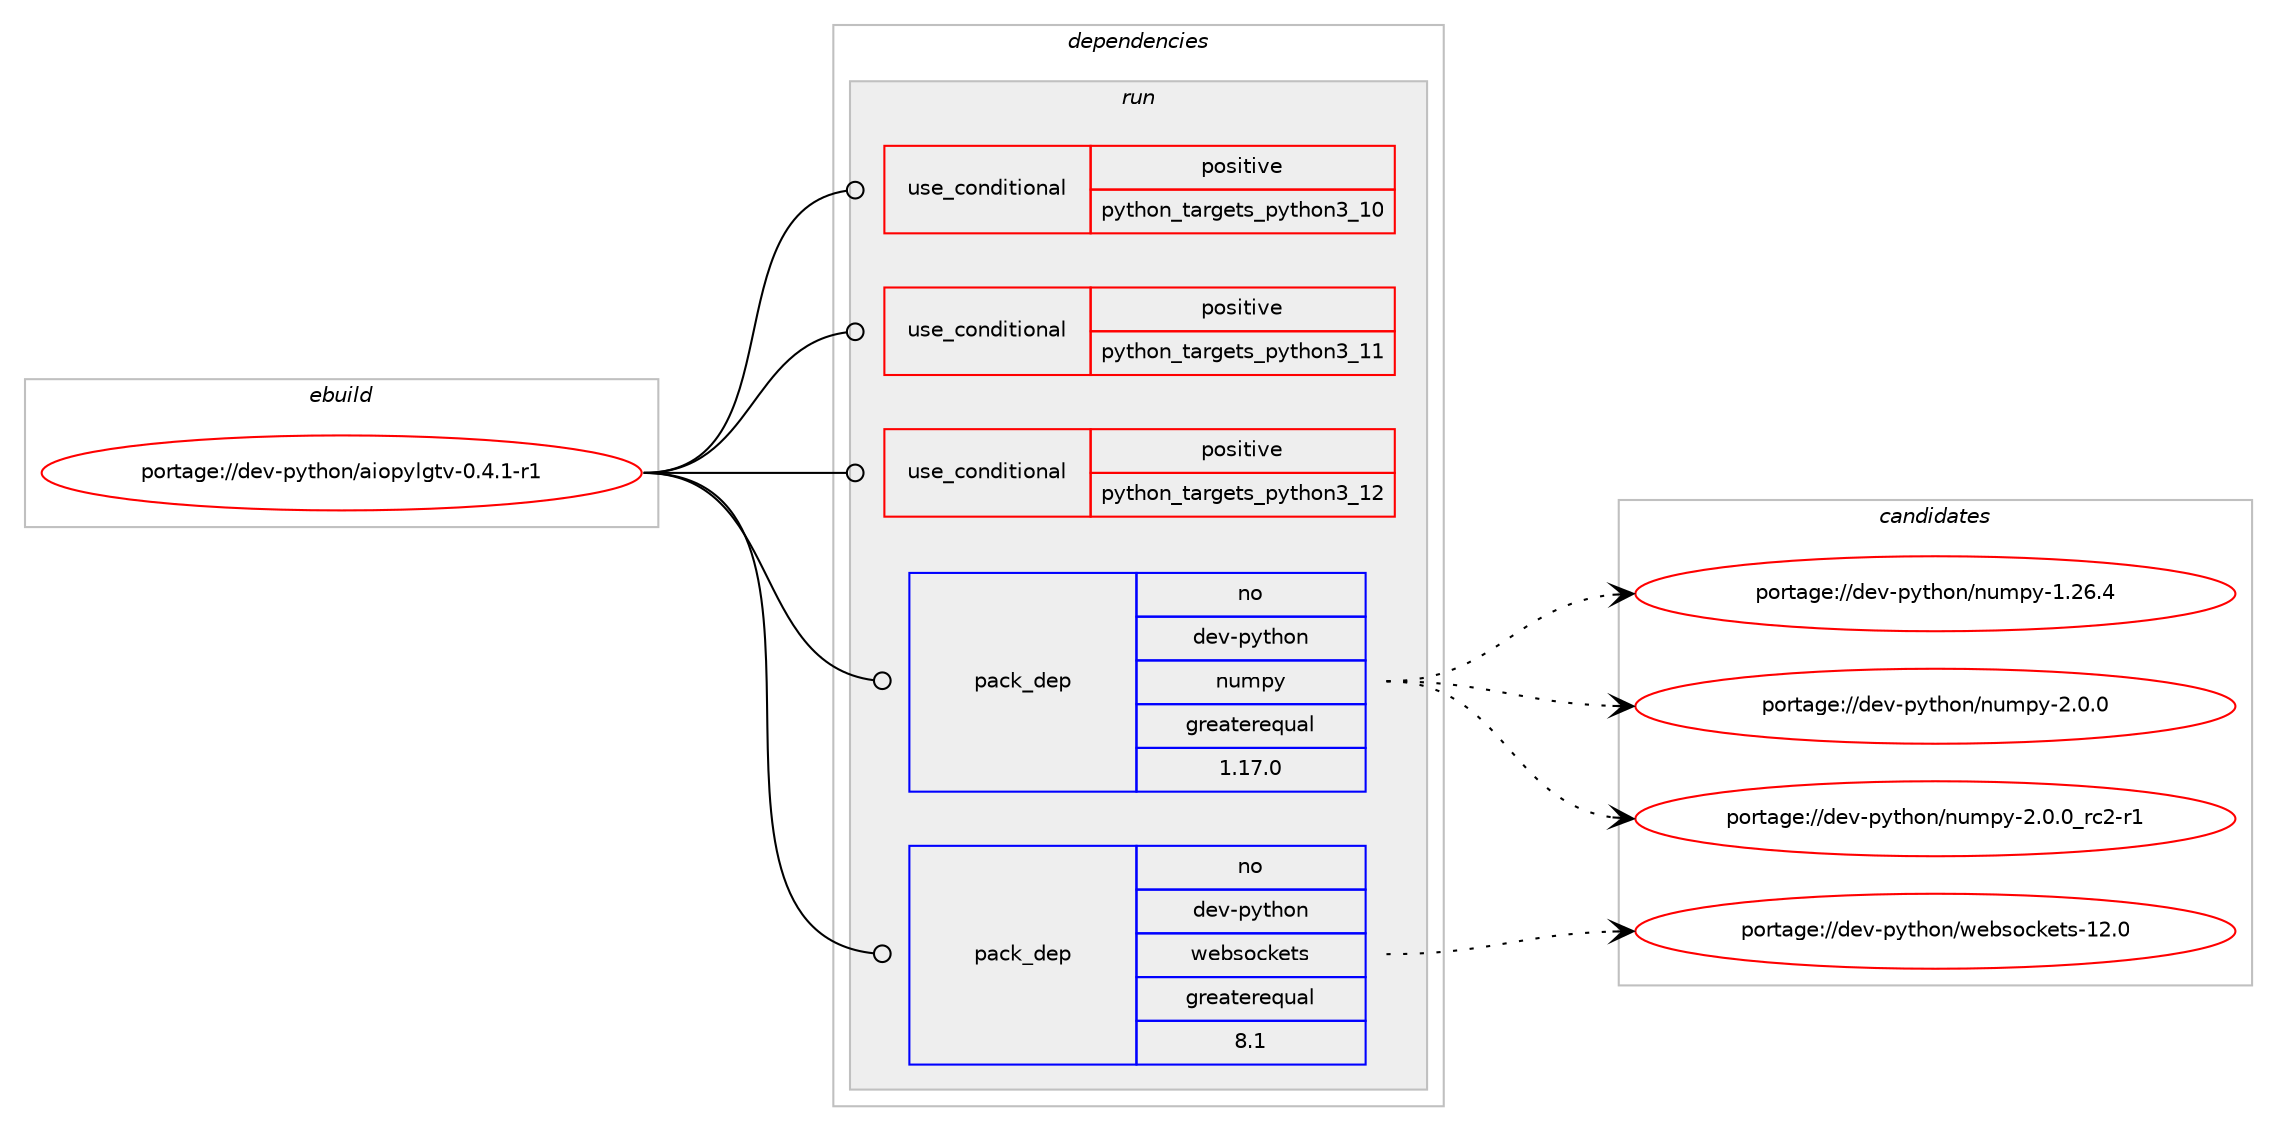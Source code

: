 digraph prolog {

# *************
# Graph options
# *************

newrank=true;
concentrate=true;
compound=true;
graph [rankdir=LR,fontname=Helvetica,fontsize=10,ranksep=1.5];#, ranksep=2.5, nodesep=0.2];
edge  [arrowhead=vee];
node  [fontname=Helvetica,fontsize=10];

# **********
# The ebuild
# **********

subgraph cluster_leftcol {
color=gray;
rank=same;
label=<<i>ebuild</i>>;
id [label="portage://dev-python/aiopylgtv-0.4.1-r1", color=red, width=4, href="../dev-python/aiopylgtv-0.4.1-r1.svg"];
}

# ****************
# The dependencies
# ****************

subgraph cluster_midcol {
color=gray;
label=<<i>dependencies</i>>;
subgraph cluster_compile {
fillcolor="#eeeeee";
style=filled;
label=<<i>compile</i>>;
}
subgraph cluster_compileandrun {
fillcolor="#eeeeee";
style=filled;
label=<<i>compile and run</i>>;
}
subgraph cluster_run {
fillcolor="#eeeeee";
style=filled;
label=<<i>run</i>>;
subgraph cond29923 {
dependency71101 [label=<<TABLE BORDER="0" CELLBORDER="1" CELLSPACING="0" CELLPADDING="4"><TR><TD ROWSPAN="3" CELLPADDING="10">use_conditional</TD></TR><TR><TD>positive</TD></TR><TR><TD>python_targets_python3_10</TD></TR></TABLE>>, shape=none, color=red];
# *** BEGIN UNKNOWN DEPENDENCY TYPE (TODO) ***
# dependency71101 -> package_dependency(portage://dev-python/aiopylgtv-0.4.1-r1,run,no,dev-lang,python,none,[,,],[slot(3.10)],[use(enable(ssl),none)])
# *** END UNKNOWN DEPENDENCY TYPE (TODO) ***

}
id:e -> dependency71101:w [weight=20,style="solid",arrowhead="odot"];
subgraph cond29924 {
dependency71102 [label=<<TABLE BORDER="0" CELLBORDER="1" CELLSPACING="0" CELLPADDING="4"><TR><TD ROWSPAN="3" CELLPADDING="10">use_conditional</TD></TR><TR><TD>positive</TD></TR><TR><TD>python_targets_python3_11</TD></TR></TABLE>>, shape=none, color=red];
# *** BEGIN UNKNOWN DEPENDENCY TYPE (TODO) ***
# dependency71102 -> package_dependency(portage://dev-python/aiopylgtv-0.4.1-r1,run,no,dev-lang,python,none,[,,],[slot(3.11)],[use(enable(ssl),none)])
# *** END UNKNOWN DEPENDENCY TYPE (TODO) ***

}
id:e -> dependency71102:w [weight=20,style="solid",arrowhead="odot"];
subgraph cond29925 {
dependency71103 [label=<<TABLE BORDER="0" CELLBORDER="1" CELLSPACING="0" CELLPADDING="4"><TR><TD ROWSPAN="3" CELLPADDING="10">use_conditional</TD></TR><TR><TD>positive</TD></TR><TR><TD>python_targets_python3_12</TD></TR></TABLE>>, shape=none, color=red];
# *** BEGIN UNKNOWN DEPENDENCY TYPE (TODO) ***
# dependency71103 -> package_dependency(portage://dev-python/aiopylgtv-0.4.1-r1,run,no,dev-lang,python,none,[,,],[slot(3.12)],[use(enable(ssl),none)])
# *** END UNKNOWN DEPENDENCY TYPE (TODO) ***

}
id:e -> dependency71103:w [weight=20,style="solid",arrowhead="odot"];
subgraph pack39969 {
dependency71104 [label=<<TABLE BORDER="0" CELLBORDER="1" CELLSPACING="0" CELLPADDING="4" WIDTH="220"><TR><TD ROWSPAN="6" CELLPADDING="30">pack_dep</TD></TR><TR><TD WIDTH="110">no</TD></TR><TR><TD>dev-python</TD></TR><TR><TD>numpy</TD></TR><TR><TD>greaterequal</TD></TR><TR><TD>1.17.0</TD></TR></TABLE>>, shape=none, color=blue];
}
id:e -> dependency71104:w [weight=20,style="solid",arrowhead="odot"];
# *** BEGIN UNKNOWN DEPENDENCY TYPE (TODO) ***
# id -> package_dependency(portage://dev-python/aiopylgtv-0.4.1-r1,run,no,dev-python,sqlitedict,none,[,,],[],[use(optenable(python_targets_python3_10),negative),use(optenable(python_targets_python3_11),negative),use(optenable(python_targets_python3_12),negative)])
# *** END UNKNOWN DEPENDENCY TYPE (TODO) ***

subgraph pack39970 {
dependency71105 [label=<<TABLE BORDER="0" CELLBORDER="1" CELLSPACING="0" CELLPADDING="4" WIDTH="220"><TR><TD ROWSPAN="6" CELLPADDING="30">pack_dep</TD></TR><TR><TD WIDTH="110">no</TD></TR><TR><TD>dev-python</TD></TR><TR><TD>websockets</TD></TR><TR><TD>greaterequal</TD></TR><TR><TD>8.1</TD></TR></TABLE>>, shape=none, color=blue];
}
id:e -> dependency71105:w [weight=20,style="solid",arrowhead="odot"];
}
}

# **************
# The candidates
# **************

subgraph cluster_choices {
rank=same;
color=gray;
label=<<i>candidates</i>>;

subgraph choice39969 {
color=black;
nodesep=1;
choice100101118451121211161041111104711011710911212145494650544652 [label="portage://dev-python/numpy-1.26.4", color=red, width=4,href="../dev-python/numpy-1.26.4.svg"];
choice1001011184511212111610411111047110117109112121455046484648 [label="portage://dev-python/numpy-2.0.0", color=red, width=4,href="../dev-python/numpy-2.0.0.svg"];
choice10010111845112121116104111110471101171091121214550464846489511499504511449 [label="portage://dev-python/numpy-2.0.0_rc2-r1", color=red, width=4,href="../dev-python/numpy-2.0.0_rc2-r1.svg"];
dependency71104:e -> choice100101118451121211161041111104711011710911212145494650544652:w [style=dotted,weight="100"];
dependency71104:e -> choice1001011184511212111610411111047110117109112121455046484648:w [style=dotted,weight="100"];
dependency71104:e -> choice10010111845112121116104111110471101171091121214550464846489511499504511449:w [style=dotted,weight="100"];
}
subgraph choice39970 {
color=black;
nodesep=1;
choice100101118451121211161041111104711910198115111991071011161154549504648 [label="portage://dev-python/websockets-12.0", color=red, width=4,href="../dev-python/websockets-12.0.svg"];
dependency71105:e -> choice100101118451121211161041111104711910198115111991071011161154549504648:w [style=dotted,weight="100"];
}
}

}
